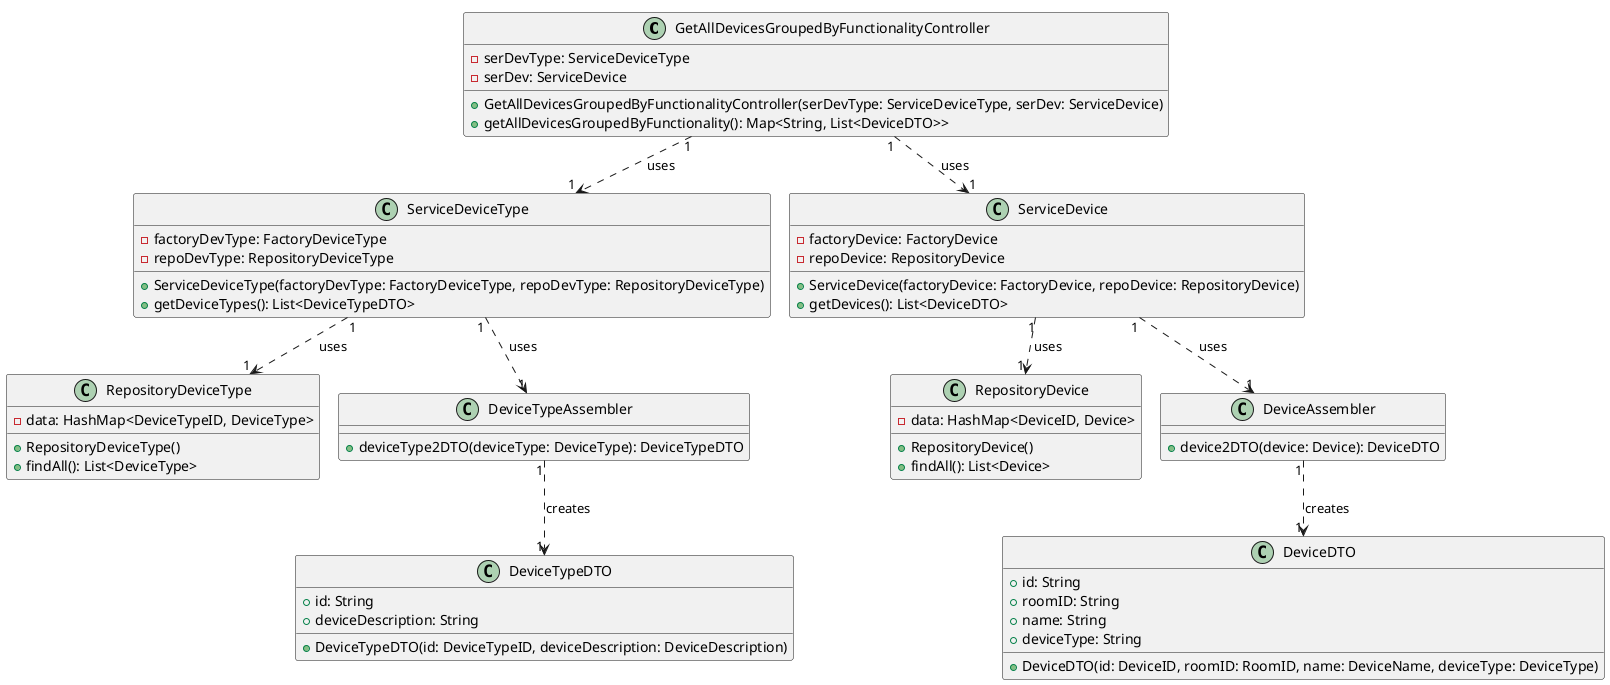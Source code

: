 @startuml
'https://plantuml.com/class-diagram
!pragma layout smetana

class GetAllDevicesGroupedByFunctionalityController {
    -serDevType: ServiceDeviceType
    -serDev: ServiceDevice

    +GetAllDevicesGroupedByFunctionalityController(serDevType: ServiceDeviceType, serDev: ServiceDevice)
    +getAllDevicesGroupedByFunctionality(): Map<String, List<DeviceDTO>>

}

class ServiceDeviceType {
    -factoryDevType: FactoryDeviceType
    -repoDevType: RepositoryDeviceType
    +ServiceDeviceType(factoryDevType: FactoryDeviceType, repoDevType: RepositoryDeviceType)
    +getDeviceTypes(): List<DeviceTypeDTO>
}

class ServiceDevice {
    -factoryDevice: FactoryDevice
    -repoDevice: RepositoryDevice
    +ServiceDevice(factoryDevice: FactoryDevice, repoDevice: RepositoryDevice)
    +getDevices(): List<DeviceDTO>
}

class RepositoryDeviceType {
    -data: HashMap<DeviceTypeID, DeviceType>
    +RepositoryDeviceType()
    +findAll(): List<DeviceType>
}

class RepositoryDevice {
    -data: HashMap<DeviceID, Device>
    +RepositoryDevice()
    +findAll(): List<Device>
}

class DeviceTypeAssembler {
    +deviceType2DTO(deviceType: DeviceType): DeviceTypeDTO
}

class DeviceAssembler {
    +device2DTO(device: Device): DeviceDTO
}

class DeviceTypeDTO {
    +id: String
    +deviceDescription: String
    +DeviceTypeDTO(id: DeviceTypeID, deviceDescription: DeviceDescription)
}

class DeviceDTO {
    +id: String
    +roomID: String
    +name: String
    +deviceType: String
    +DeviceDTO(id: DeviceID, roomID: RoomID, name: DeviceName, deviceType: DeviceType)
}

GetAllDevicesGroupedByFunctionalityController "1" ..> "1" ServiceDeviceType: uses
ServiceDeviceType "1" ..> "1" RepositoryDeviceType: uses
ServiceDeviceType "1" ..> "1" DeviceTypeAssembler: uses
DeviceTypeAssembler "1" ..> "1" DeviceTypeDTO: creates

GetAllDevicesGroupedByFunctionalityController "1" ..> "1" ServiceDevice: uses
ServiceDevice "1" ..> "1" RepositoryDevice: uses
ServiceDevice "1" ..> "1" DeviceAssembler: uses
DeviceAssembler "1" ..> "1" DeviceDTO: creates
@enduml